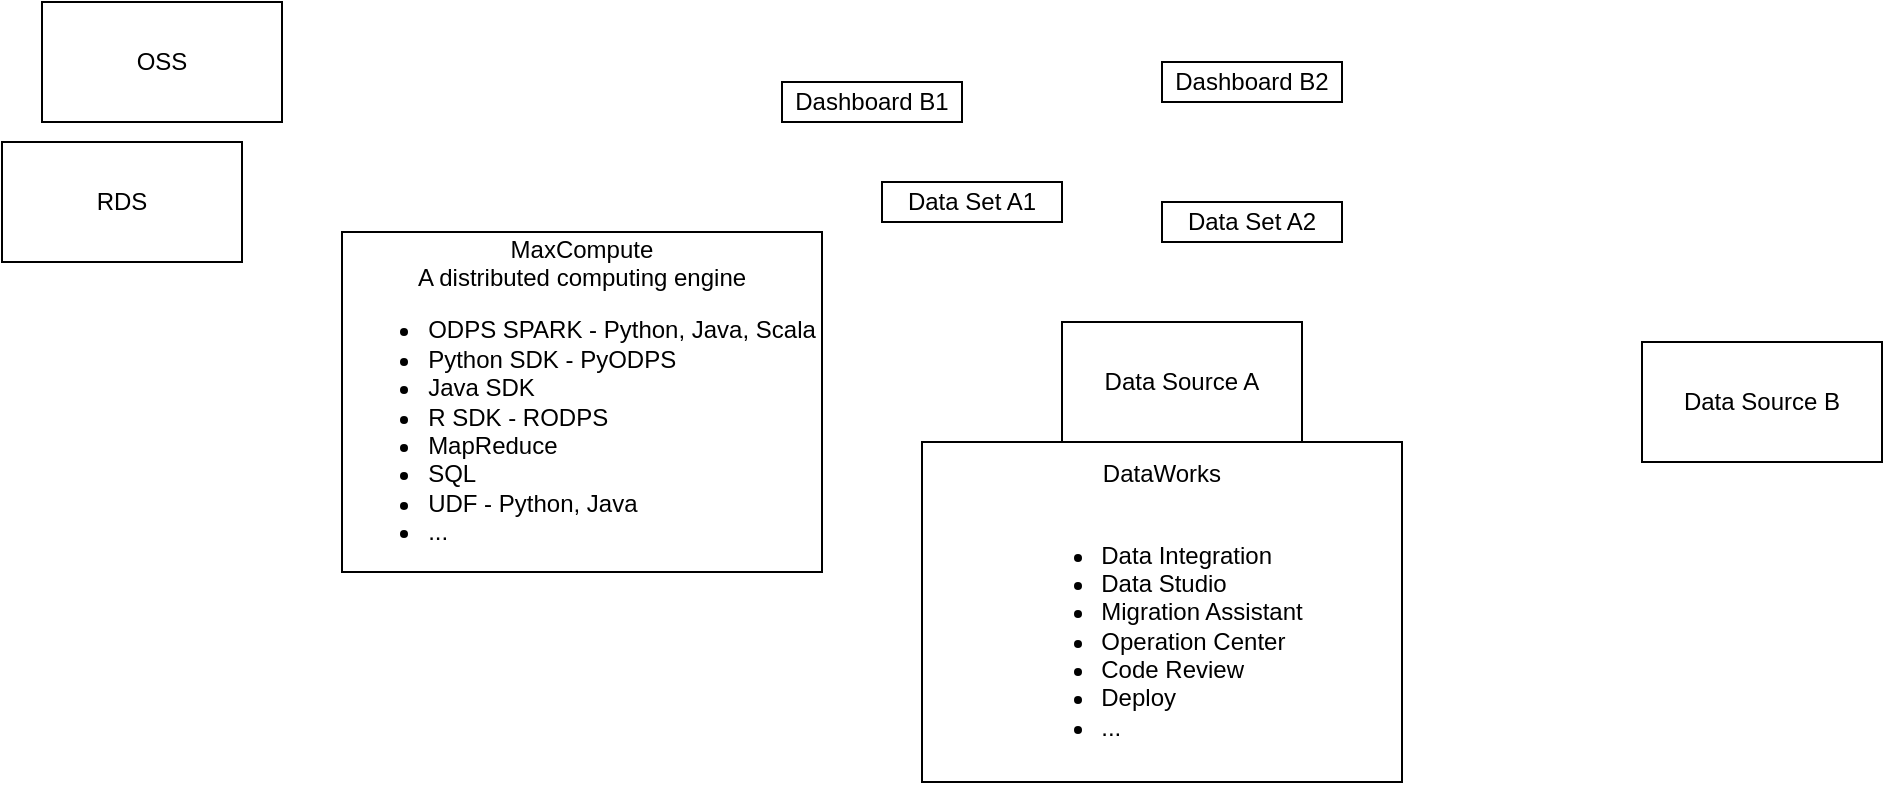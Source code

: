 <mxfile version="21.0.10" type="github">
  <diagram id="xGa5VK5buWBXCOUlBe-7" name="Page-1">
    <mxGraphModel dx="1182" dy="454" grid="1" gridSize="10" guides="1" tooltips="1" connect="1" arrows="1" fold="1" page="1" pageScale="1" pageWidth="850" pageHeight="1100" math="0" shadow="0">
      <root>
        <mxCell id="0" />
        <mxCell id="1" parent="0" />
        <mxCell id="dJkEzZFMhuIuKuouhyB1-1" value="Data Source A" style="rounded=0;whiteSpace=wrap;html=1;" vertex="1" parent="1">
          <mxGeometry x="540" y="190" width="120" height="60" as="geometry" />
        </mxCell>
        <mxCell id="dJkEzZFMhuIuKuouhyB1-2" value="Data Set A1" style="rounded=0;whiteSpace=wrap;html=1;" vertex="1" parent="1">
          <mxGeometry x="450" y="120" width="90" height="20" as="geometry" />
        </mxCell>
        <mxCell id="dJkEzZFMhuIuKuouhyB1-3" value="Dashboard B1" style="rounded=0;whiteSpace=wrap;html=1;" vertex="1" parent="1">
          <mxGeometry x="400" y="70" width="90" height="20" as="geometry" />
        </mxCell>
        <mxCell id="dJkEzZFMhuIuKuouhyB1-4" value="Data Source B" style="rounded=0;whiteSpace=wrap;html=1;" vertex="1" parent="1">
          <mxGeometry x="830" y="200" width="120" height="60" as="geometry" />
        </mxCell>
        <mxCell id="dJkEzZFMhuIuKuouhyB1-5" value="Data Set A2" style="rounded=0;whiteSpace=wrap;html=1;" vertex="1" parent="1">
          <mxGeometry x="590" y="130" width="90" height="20" as="geometry" />
        </mxCell>
        <mxCell id="dJkEzZFMhuIuKuouhyB1-6" value="Dashboard B2" style="rounded=0;whiteSpace=wrap;html=1;" vertex="1" parent="1">
          <mxGeometry x="590" y="60" width="90" height="20" as="geometry" />
        </mxCell>
        <mxCell id="dJkEzZFMhuIuKuouhyB1-7" value="MaxCompute&lt;br&gt;A distributed computing engine&lt;br&gt;&lt;div style=&quot;text-align: left;&quot;&gt;&lt;ul&gt;&lt;li&gt;&lt;span style=&quot;background-color: initial;&quot;&gt;ODPS SPARK - Python, Java, Scala&lt;/span&gt;&lt;/li&gt;&lt;li&gt;&lt;span style=&quot;background-color: initial;&quot;&gt;Python SDK - PyODPS&lt;/span&gt;&lt;/li&gt;&lt;li&gt;&lt;span style=&quot;background-color: initial;&quot;&gt;Java SDK&lt;/span&gt;&lt;/li&gt;&lt;li&gt;&lt;span style=&quot;background-color: initial;&quot;&gt;R SDK - RODPS&lt;/span&gt;&lt;/li&gt;&lt;li&gt;&lt;span style=&quot;background-color: initial;&quot;&gt;MapReduce&lt;/span&gt;&lt;/li&gt;&lt;li&gt;&lt;span style=&quot;background-color: initial;&quot;&gt;SQL&lt;/span&gt;&lt;/li&gt;&lt;li&gt;&lt;span style=&quot;background-color: initial;&quot;&gt;UDF - Python, Java&lt;/span&gt;&lt;/li&gt;&lt;li&gt;&lt;span style=&quot;background-color: initial;&quot;&gt;...&lt;/span&gt;&lt;/li&gt;&lt;/ul&gt;&lt;/div&gt;" style="rounded=0;whiteSpace=wrap;html=1;" vertex="1" parent="1">
          <mxGeometry x="180" y="145" width="240" height="170" as="geometry" />
        </mxCell>
        <mxCell id="dJkEzZFMhuIuKuouhyB1-8" value="OSS" style="rounded=0;whiteSpace=wrap;html=1;" vertex="1" parent="1">
          <mxGeometry x="30" y="30" width="120" height="60" as="geometry" />
        </mxCell>
        <mxCell id="dJkEzZFMhuIuKuouhyB1-9" value="RDS" style="rounded=0;whiteSpace=wrap;html=1;" vertex="1" parent="1">
          <mxGeometry x="10" y="100" width="120" height="60" as="geometry" />
        </mxCell>
        <mxCell id="dJkEzZFMhuIuKuouhyB1-11" value="DataWorks&lt;br&gt;&lt;br&gt;&lt;ul&gt;&lt;li style=&quot;text-align: left;&quot;&gt;Data Integration&lt;/li&gt;&lt;li style=&quot;text-align: left;&quot;&gt;Data Studio&lt;/li&gt;&lt;li style=&quot;text-align: left;&quot;&gt;Migration Assistant&lt;/li&gt;&lt;li style=&quot;text-align: left;&quot;&gt;Operation Center&lt;/li&gt;&lt;li style=&quot;text-align: left;&quot;&gt;Code Review&lt;/li&gt;&lt;li style=&quot;text-align: left;&quot;&gt;Deploy&lt;/li&gt;&lt;li style=&quot;text-align: left;&quot;&gt;...&lt;/li&gt;&lt;/ul&gt;" style="rounded=0;whiteSpace=wrap;html=1;" vertex="1" parent="1">
          <mxGeometry x="470" y="250" width="240" height="170" as="geometry" />
        </mxCell>
      </root>
    </mxGraphModel>
  </diagram>
</mxfile>
